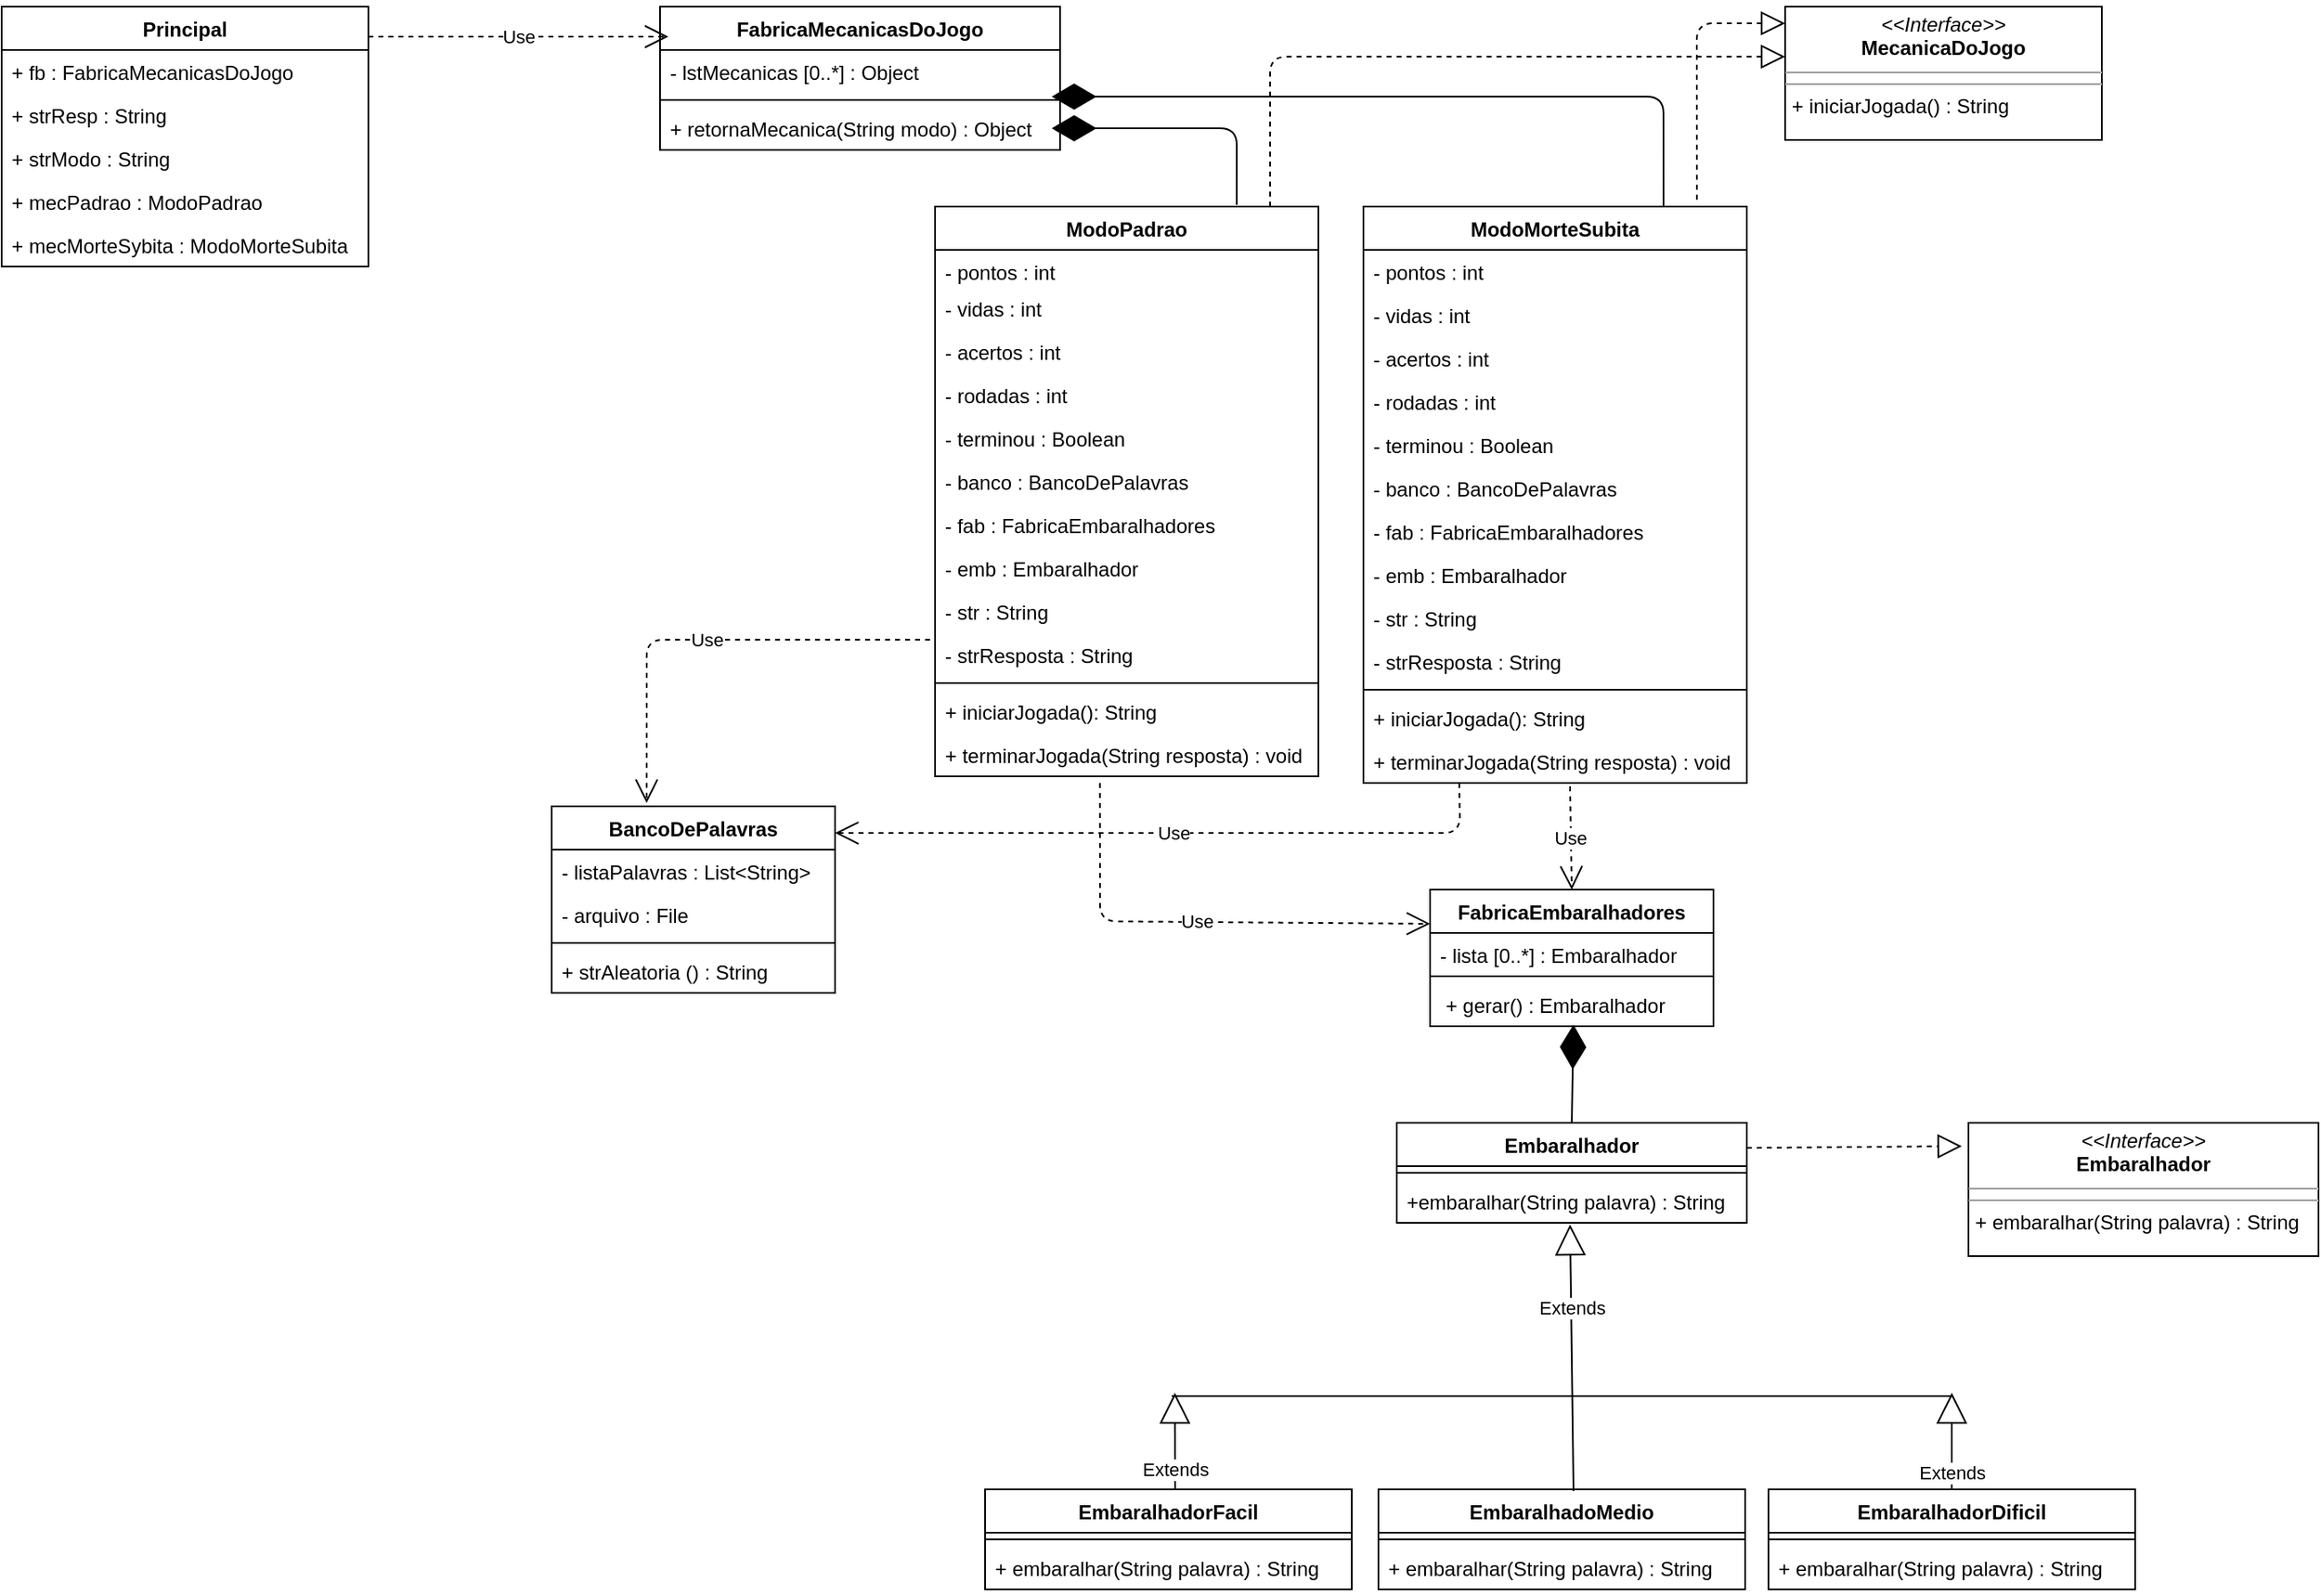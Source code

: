 <mxfile version="15.0.3" type="device"><diagram id="BS7Dee2ZAR5WJBkW4xqt" name="Page-1"><mxGraphModel dx="1469" dy="624" grid="1" gridSize="10" guides="1" tooltips="1" connect="1" arrows="1" fold="1" page="1" pageScale="1" pageWidth="827" pageHeight="1169" math="0" shadow="0"><root><mxCell id="0"/><mxCell id="1" parent="0"/><mxCell id="Mkby-IQesX6CLmzDmIkW-5" value="BancoDePalavras&#xA;" style="swimlane;fontStyle=1;align=center;verticalAlign=top;childLayout=stackLayout;horizontal=1;startSize=26;horizontalStack=0;resizeParent=1;resizeParentMax=0;resizeLast=0;collapsible=1;marginBottom=0;" parent="1" vertex="1"><mxGeometry x="550" y="560" width="170" height="112" as="geometry"/></mxCell><mxCell id="Mkby-IQesX6CLmzDmIkW-6" value="- listaPalavras : List&lt;String&gt;" style="text;strokeColor=none;fillColor=none;align=left;verticalAlign=top;spacingLeft=4;spacingRight=4;overflow=hidden;rotatable=0;points=[[0,0.5],[1,0.5]];portConstraint=eastwest;" parent="Mkby-IQesX6CLmzDmIkW-5" vertex="1"><mxGeometry y="26" width="170" height="26" as="geometry"/></mxCell><mxCell id="Mkby-IQesX6CLmzDmIkW-68" value="- arquivo : File&#xA;" style="text;strokeColor=none;fillColor=none;align=left;verticalAlign=top;spacingLeft=4;spacingRight=4;overflow=hidden;rotatable=0;points=[[0,0.5],[1,0.5]];portConstraint=eastwest;" parent="Mkby-IQesX6CLmzDmIkW-5" vertex="1"><mxGeometry y="52" width="170" height="26" as="geometry"/></mxCell><mxCell id="Mkby-IQesX6CLmzDmIkW-7" value="" style="line;strokeWidth=1;fillColor=none;align=left;verticalAlign=middle;spacingTop=-1;spacingLeft=3;spacingRight=3;rotatable=0;labelPosition=right;points=[];portConstraint=eastwest;" parent="Mkby-IQesX6CLmzDmIkW-5" vertex="1"><mxGeometry y="78" width="170" height="8" as="geometry"/></mxCell><mxCell id="Mkby-IQesX6CLmzDmIkW-8" value="+ strAleatoria () : String&#xA;" style="text;strokeColor=none;fillColor=none;align=left;verticalAlign=top;spacingLeft=4;spacingRight=4;overflow=hidden;rotatable=0;points=[[0,0.5],[1,0.5]];portConstraint=eastwest;" parent="Mkby-IQesX6CLmzDmIkW-5" vertex="1"><mxGeometry y="86" width="170" height="26" as="geometry"/></mxCell><mxCell id="Mkby-IQesX6CLmzDmIkW-33" value="FabricaEmbaralhadores" style="swimlane;fontStyle=1;align=center;verticalAlign=top;childLayout=stackLayout;horizontal=1;startSize=26;horizontalStack=0;resizeParent=1;resizeParentMax=0;resizeLast=0;collapsible=1;marginBottom=0;" parent="1" vertex="1"><mxGeometry x="1077" y="610" width="170" height="82" as="geometry"/></mxCell><mxCell id="Mkby-IQesX6CLmzDmIkW-34" value="- lista [0..*] : Embaralhador" style="text;strokeColor=none;fillColor=none;align=left;verticalAlign=top;spacingLeft=4;spacingRight=4;overflow=hidden;rotatable=0;points=[[0,0.5],[1,0.5]];portConstraint=eastwest;" parent="Mkby-IQesX6CLmzDmIkW-33" vertex="1"><mxGeometry y="26" width="170" height="22" as="geometry"/></mxCell><mxCell id="Mkby-IQesX6CLmzDmIkW-35" value="" style="line;strokeWidth=1;fillColor=none;align=left;verticalAlign=middle;spacingTop=-1;spacingLeft=3;spacingRight=3;rotatable=0;labelPosition=right;points=[];portConstraint=eastwest;" parent="Mkby-IQesX6CLmzDmIkW-33" vertex="1"><mxGeometry y="48" width="170" height="8" as="geometry"/></mxCell><mxCell id="Mkby-IQesX6CLmzDmIkW-36" value=" + gerar() : Embaralhador" style="text;strokeColor=none;fillColor=none;align=left;verticalAlign=top;spacingLeft=4;spacingRight=4;overflow=hidden;rotatable=0;points=[[0,0.5],[1,0.5]];portConstraint=eastwest;" parent="Mkby-IQesX6CLmzDmIkW-33" vertex="1"><mxGeometry y="56" width="170" height="26" as="geometry"/></mxCell><mxCell id="Mkby-IQesX6CLmzDmIkW-37" value="FabricaMecanicasDoJogo" style="swimlane;fontStyle=1;align=center;verticalAlign=top;childLayout=stackLayout;horizontal=1;startSize=26;horizontalStack=0;resizeParent=1;resizeParentMax=0;resizeLast=0;collapsible=1;marginBottom=0;" parent="1" vertex="1"><mxGeometry x="615" y="80" width="240" height="86" as="geometry"/></mxCell><mxCell id="Mkby-IQesX6CLmzDmIkW-38" value="- lstMecanicas [0..*] : Object" style="text;strokeColor=none;fillColor=none;align=left;verticalAlign=top;spacingLeft=4;spacingRight=4;overflow=hidden;rotatable=0;points=[[0,0.5],[1,0.5]];portConstraint=eastwest;" parent="Mkby-IQesX6CLmzDmIkW-37" vertex="1"><mxGeometry y="26" width="240" height="26" as="geometry"/></mxCell><mxCell id="Mkby-IQesX6CLmzDmIkW-39" value="" style="line;strokeWidth=1;fillColor=none;align=left;verticalAlign=middle;spacingTop=-1;spacingLeft=3;spacingRight=3;rotatable=0;labelPosition=right;points=[];portConstraint=eastwest;" parent="Mkby-IQesX6CLmzDmIkW-37" vertex="1"><mxGeometry y="52" width="240" height="8" as="geometry"/></mxCell><mxCell id="Mkby-IQesX6CLmzDmIkW-40" value="+ retornaMecanica(String modo) : Object" style="text;strokeColor=none;fillColor=none;align=left;verticalAlign=top;spacingLeft=4;spacingRight=4;overflow=hidden;rotatable=0;points=[[0,0.5],[1,0.5]];portConstraint=eastwest;" parent="Mkby-IQesX6CLmzDmIkW-37" vertex="1"><mxGeometry y="60" width="240" height="26" as="geometry"/></mxCell><mxCell id="Mkby-IQesX6CLmzDmIkW-41" value="ModoPadrao&#xA;" style="swimlane;fontStyle=1;align=center;verticalAlign=top;childLayout=stackLayout;horizontal=1;startSize=26;horizontalStack=0;resizeParent=1;resizeParentMax=0;resizeLast=0;collapsible=1;marginBottom=0;" parent="1" vertex="1"><mxGeometry x="780" y="200" width="230" height="342" as="geometry"/></mxCell><mxCell id="Mkby-IQesX6CLmzDmIkW-69" value="- pontos : int" style="text;strokeColor=none;fillColor=none;align=left;verticalAlign=top;spacingLeft=4;spacingRight=4;overflow=hidden;rotatable=0;points=[[0,0.5],[1,0.5]];portConstraint=eastwest;" parent="Mkby-IQesX6CLmzDmIkW-41" vertex="1"><mxGeometry y="26" width="230" height="22" as="geometry"/></mxCell><mxCell id="Mkby-IQesX6CLmzDmIkW-71" value="- vidas : int" style="text;strokeColor=none;fillColor=none;align=left;verticalAlign=top;spacingLeft=4;spacingRight=4;overflow=hidden;rotatable=0;points=[[0,0.5],[1,0.5]];portConstraint=eastwest;" parent="Mkby-IQesX6CLmzDmIkW-41" vertex="1"><mxGeometry y="48" width="230" height="26" as="geometry"/></mxCell><mxCell id="Mkby-IQesX6CLmzDmIkW-73" value="- acertos : int" style="text;strokeColor=none;fillColor=none;align=left;verticalAlign=top;spacingLeft=4;spacingRight=4;overflow=hidden;rotatable=0;points=[[0,0.5],[1,0.5]];portConstraint=eastwest;" parent="Mkby-IQesX6CLmzDmIkW-41" vertex="1"><mxGeometry y="74" width="230" height="26" as="geometry"/></mxCell><mxCell id="Mkby-IQesX6CLmzDmIkW-42" value="- rodadas : int" style="text;strokeColor=none;fillColor=none;align=left;verticalAlign=top;spacingLeft=4;spacingRight=4;overflow=hidden;rotatable=0;points=[[0,0.5],[1,0.5]];portConstraint=eastwest;" parent="Mkby-IQesX6CLmzDmIkW-41" vertex="1"><mxGeometry y="100" width="230" height="26" as="geometry"/></mxCell><mxCell id="Mkby-IQesX6CLmzDmIkW-75" value="- terminou : Boolean" style="text;strokeColor=none;fillColor=none;align=left;verticalAlign=top;spacingLeft=4;spacingRight=4;overflow=hidden;rotatable=0;points=[[0,0.5],[1,0.5]];portConstraint=eastwest;" parent="Mkby-IQesX6CLmzDmIkW-41" vertex="1"><mxGeometry y="126" width="230" height="26" as="geometry"/></mxCell><mxCell id="Mkby-IQesX6CLmzDmIkW-77" value="- banco : BancoDePalavras" style="text;strokeColor=none;fillColor=none;align=left;verticalAlign=top;spacingLeft=4;spacingRight=4;overflow=hidden;rotatable=0;points=[[0,0.5],[1,0.5]];portConstraint=eastwest;" parent="Mkby-IQesX6CLmzDmIkW-41" vertex="1"><mxGeometry y="152" width="230" height="26" as="geometry"/></mxCell><mxCell id="Mkby-IQesX6CLmzDmIkW-85" value="- fab : FabricaEmbaralhadores" style="text;strokeColor=none;fillColor=none;align=left;verticalAlign=top;spacingLeft=4;spacingRight=4;overflow=hidden;rotatable=0;points=[[0,0.5],[1,0.5]];portConstraint=eastwest;" parent="Mkby-IQesX6CLmzDmIkW-41" vertex="1"><mxGeometry y="178" width="230" height="26" as="geometry"/></mxCell><mxCell id="Mkby-IQesX6CLmzDmIkW-81" value="- emb : Embaralhador" style="text;strokeColor=none;fillColor=none;align=left;verticalAlign=top;spacingLeft=4;spacingRight=4;overflow=hidden;rotatable=0;points=[[0,0.5],[1,0.5]];portConstraint=eastwest;" parent="Mkby-IQesX6CLmzDmIkW-41" vertex="1"><mxGeometry y="204" width="230" height="26" as="geometry"/></mxCell><mxCell id="Mkby-IQesX6CLmzDmIkW-79" value="- str : String" style="text;strokeColor=none;fillColor=none;align=left;verticalAlign=top;spacingLeft=4;spacingRight=4;overflow=hidden;rotatable=0;points=[[0,0.5],[1,0.5]];portConstraint=eastwest;" parent="Mkby-IQesX6CLmzDmIkW-41" vertex="1"><mxGeometry y="230" width="230" height="26" as="geometry"/></mxCell><mxCell id="Mkby-IQesX6CLmzDmIkW-84" value="- strResposta : String" style="text;strokeColor=none;fillColor=none;align=left;verticalAlign=top;spacingLeft=4;spacingRight=4;overflow=hidden;rotatable=0;points=[[0,0.5],[1,0.5]];portConstraint=eastwest;" parent="Mkby-IQesX6CLmzDmIkW-41" vertex="1"><mxGeometry y="256" width="230" height="26" as="geometry"/></mxCell><mxCell id="Mkby-IQesX6CLmzDmIkW-43" value="" style="line;strokeWidth=1;fillColor=none;align=left;verticalAlign=middle;spacingTop=-1;spacingLeft=3;spacingRight=3;rotatable=0;labelPosition=right;points=[];portConstraint=eastwest;" parent="Mkby-IQesX6CLmzDmIkW-41" vertex="1"><mxGeometry y="282" width="230" height="8" as="geometry"/></mxCell><mxCell id="Mkby-IQesX6CLmzDmIkW-44" value="+ iniciarJogada(): String" style="text;strokeColor=none;fillColor=none;align=left;verticalAlign=top;spacingLeft=4;spacingRight=4;overflow=hidden;rotatable=0;points=[[0,0.5],[1,0.5]];portConstraint=eastwest;" parent="Mkby-IQesX6CLmzDmIkW-41" vertex="1"><mxGeometry y="290" width="230" height="26" as="geometry"/></mxCell><mxCell id="Mkby-IQesX6CLmzDmIkW-103" value="+ terminarJogada(String resposta) : void" style="text;strokeColor=none;fillColor=none;align=left;verticalAlign=top;spacingLeft=4;spacingRight=4;overflow=hidden;rotatable=0;points=[[0,0.5],[1,0.5]];portConstraint=eastwest;" parent="Mkby-IQesX6CLmzDmIkW-41" vertex="1"><mxGeometry y="316" width="230" height="26" as="geometry"/></mxCell><mxCell id="Mkby-IQesX6CLmzDmIkW-104" value="ModoMorteSubita" style="swimlane;fontStyle=1;align=center;verticalAlign=top;childLayout=stackLayout;horizontal=1;startSize=26;horizontalStack=0;resizeParent=1;resizeParentMax=0;resizeLast=0;collapsible=1;marginBottom=0;" parent="1" vertex="1"><mxGeometry x="1037" y="200" width="230" height="346" as="geometry"/></mxCell><mxCell id="Mkby-IQesX6CLmzDmIkW-105" value="- pontos : int" style="text;strokeColor=none;fillColor=none;align=left;verticalAlign=top;spacingLeft=4;spacingRight=4;overflow=hidden;rotatable=0;points=[[0,0.5],[1,0.5]];portConstraint=eastwest;" parent="Mkby-IQesX6CLmzDmIkW-104" vertex="1"><mxGeometry y="26" width="230" height="26" as="geometry"/></mxCell><mxCell id="Mkby-IQesX6CLmzDmIkW-106" value="- vidas : int" style="text;strokeColor=none;fillColor=none;align=left;verticalAlign=top;spacingLeft=4;spacingRight=4;overflow=hidden;rotatable=0;points=[[0,0.5],[1,0.5]];portConstraint=eastwest;" parent="Mkby-IQesX6CLmzDmIkW-104" vertex="1"><mxGeometry y="52" width="230" height="26" as="geometry"/></mxCell><mxCell id="Mkby-IQesX6CLmzDmIkW-107" value="- acertos : int" style="text;strokeColor=none;fillColor=none;align=left;verticalAlign=top;spacingLeft=4;spacingRight=4;overflow=hidden;rotatable=0;points=[[0,0.5],[1,0.5]];portConstraint=eastwest;" parent="Mkby-IQesX6CLmzDmIkW-104" vertex="1"><mxGeometry y="78" width="230" height="26" as="geometry"/></mxCell><mxCell id="Mkby-IQesX6CLmzDmIkW-108" value="- rodadas : int" style="text;strokeColor=none;fillColor=none;align=left;verticalAlign=top;spacingLeft=4;spacingRight=4;overflow=hidden;rotatable=0;points=[[0,0.5],[1,0.5]];portConstraint=eastwest;" parent="Mkby-IQesX6CLmzDmIkW-104" vertex="1"><mxGeometry y="104" width="230" height="26" as="geometry"/></mxCell><mxCell id="Mkby-IQesX6CLmzDmIkW-109" value="- terminou : Boolean" style="text;strokeColor=none;fillColor=none;align=left;verticalAlign=top;spacingLeft=4;spacingRight=4;overflow=hidden;rotatable=0;points=[[0,0.5],[1,0.5]];portConstraint=eastwest;" parent="Mkby-IQesX6CLmzDmIkW-104" vertex="1"><mxGeometry y="130" width="230" height="26" as="geometry"/></mxCell><mxCell id="Mkby-IQesX6CLmzDmIkW-110" value="- banco : BancoDePalavras" style="text;strokeColor=none;fillColor=none;align=left;verticalAlign=top;spacingLeft=4;spacingRight=4;overflow=hidden;rotatable=0;points=[[0,0.5],[1,0.5]];portConstraint=eastwest;" parent="Mkby-IQesX6CLmzDmIkW-104" vertex="1"><mxGeometry y="156" width="230" height="26" as="geometry"/></mxCell><mxCell id="Mkby-IQesX6CLmzDmIkW-111" value="- fab : FabricaEmbaralhadores" style="text;strokeColor=none;fillColor=none;align=left;verticalAlign=top;spacingLeft=4;spacingRight=4;overflow=hidden;rotatable=0;points=[[0,0.5],[1,0.5]];portConstraint=eastwest;" parent="Mkby-IQesX6CLmzDmIkW-104" vertex="1"><mxGeometry y="182" width="230" height="26" as="geometry"/></mxCell><mxCell id="Mkby-IQesX6CLmzDmIkW-112" value="- emb : Embaralhador" style="text;strokeColor=none;fillColor=none;align=left;verticalAlign=top;spacingLeft=4;spacingRight=4;overflow=hidden;rotatable=0;points=[[0,0.5],[1,0.5]];portConstraint=eastwest;" parent="Mkby-IQesX6CLmzDmIkW-104" vertex="1"><mxGeometry y="208" width="230" height="26" as="geometry"/></mxCell><mxCell id="Mkby-IQesX6CLmzDmIkW-113" value="- str : String" style="text;strokeColor=none;fillColor=none;align=left;verticalAlign=top;spacingLeft=4;spacingRight=4;overflow=hidden;rotatable=0;points=[[0,0.5],[1,0.5]];portConstraint=eastwest;" parent="Mkby-IQesX6CLmzDmIkW-104" vertex="1"><mxGeometry y="234" width="230" height="26" as="geometry"/></mxCell><mxCell id="Mkby-IQesX6CLmzDmIkW-114" value="- strResposta : String" style="text;strokeColor=none;fillColor=none;align=left;verticalAlign=top;spacingLeft=4;spacingRight=4;overflow=hidden;rotatable=0;points=[[0,0.5],[1,0.5]];portConstraint=eastwest;" parent="Mkby-IQesX6CLmzDmIkW-104" vertex="1"><mxGeometry y="260" width="230" height="26" as="geometry"/></mxCell><mxCell id="Mkby-IQesX6CLmzDmIkW-115" value="" style="line;strokeWidth=1;fillColor=none;align=left;verticalAlign=middle;spacingTop=-1;spacingLeft=3;spacingRight=3;rotatable=0;labelPosition=right;points=[];portConstraint=eastwest;" parent="Mkby-IQesX6CLmzDmIkW-104" vertex="1"><mxGeometry y="286" width="230" height="8" as="geometry"/></mxCell><mxCell id="Mkby-IQesX6CLmzDmIkW-116" value="+ iniciarJogada(): String" style="text;strokeColor=none;fillColor=none;align=left;verticalAlign=top;spacingLeft=4;spacingRight=4;overflow=hidden;rotatable=0;points=[[0,0.5],[1,0.5]];portConstraint=eastwest;" parent="Mkby-IQesX6CLmzDmIkW-104" vertex="1"><mxGeometry y="294" width="230" height="26" as="geometry"/></mxCell><mxCell id="Mkby-IQesX6CLmzDmIkW-117" value="+ terminarJogada(String resposta) : void" style="text;strokeColor=none;fillColor=none;align=left;verticalAlign=top;spacingLeft=4;spacingRight=4;overflow=hidden;rotatable=0;points=[[0,0.5],[1,0.5]];portConstraint=eastwest;" parent="Mkby-IQesX6CLmzDmIkW-104" vertex="1"><mxGeometry y="320" width="230" height="26" as="geometry"/></mxCell><mxCell id="Mkby-IQesX6CLmzDmIkW-132" value="" style="text;strokeColor=none;fillColor=none;align=left;verticalAlign=middle;spacingTop=-1;spacingLeft=4;spacingRight=4;rotatable=0;labelPosition=right;points=[];portConstraint=eastwest;" parent="1" vertex="1"><mxGeometry x="700" y="720" width="110" height="14" as="geometry"/></mxCell><mxCell id="Mkby-IQesX6CLmzDmIkW-140" value="&lt;p style=&quot;margin: 0px ; margin-top: 4px ; text-align: center&quot;&gt;&lt;i&gt;&amp;lt;&amp;lt;Interface&amp;gt;&amp;gt;&lt;/i&gt;&lt;br&gt;&lt;b&gt;MecanicaDoJogo&lt;/b&gt;&lt;/p&gt;&lt;hr size=&quot;1&quot;&gt;&lt;hr size=&quot;1&quot;&gt;&lt;p style=&quot;margin: 0px ; margin-left: 4px&quot;&gt;+ iniciarJogada() : String&lt;br&gt;&lt;/p&gt;" style="verticalAlign=top;align=left;overflow=fill;fontSize=12;fontFamily=Helvetica;html=1;" parent="1" vertex="1"><mxGeometry x="1290" y="80" width="190" height="80" as="geometry"/></mxCell><mxCell id="Mkby-IQesX6CLmzDmIkW-156" value="" style="endArrow=diamondThin;endFill=1;endSize=24;html=1;exitX=0.783;exitY=0;exitDx=0;exitDy=0;exitPerimeter=0;entryX=0.979;entryY=0.25;entryDx=0;entryDy=0;entryPerimeter=0;" parent="1" source="Mkby-IQesX6CLmzDmIkW-104" target="Mkby-IQesX6CLmzDmIkW-39" edge="1"><mxGeometry width="160" relative="1" as="geometry"><mxPoint x="880" y="200" as="sourcePoint"/><mxPoint x="860" y="134" as="targetPoint"/><Array as="points"><mxPoint x="1217" y="134"/><mxPoint x="930" y="134"/></Array></mxGeometry></mxCell><mxCell id="QmUqPmA-fQw_OC9HTxL1-8" value="Principal" style="swimlane;fontStyle=1;childLayout=stackLayout;horizontal=1;startSize=26;fillColor=none;horizontalStack=0;resizeParent=1;resizeParentMax=0;resizeLast=0;collapsible=1;marginBottom=0;" vertex="1" parent="1"><mxGeometry x="220" y="80" width="220" height="156" as="geometry"/></mxCell><mxCell id="QmUqPmA-fQw_OC9HTxL1-9" value="+ fb : FabricaMecanicasDoJogo" style="text;strokeColor=none;fillColor=none;align=left;verticalAlign=top;spacingLeft=4;spacingRight=4;overflow=hidden;rotatable=0;points=[[0,0.5],[1,0.5]];portConstraint=eastwest;" vertex="1" parent="QmUqPmA-fQw_OC9HTxL1-8"><mxGeometry y="26" width="220" height="26" as="geometry"/></mxCell><mxCell id="QmUqPmA-fQw_OC9HTxL1-10" value="+ strResp : String" style="text;strokeColor=none;fillColor=none;align=left;verticalAlign=top;spacingLeft=4;spacingRight=4;overflow=hidden;rotatable=0;points=[[0,0.5],[1,0.5]];portConstraint=eastwest;" vertex="1" parent="QmUqPmA-fQw_OC9HTxL1-8"><mxGeometry y="52" width="220" height="26" as="geometry"/></mxCell><mxCell id="QmUqPmA-fQw_OC9HTxL1-11" value="+ strModo : String" style="text;strokeColor=none;fillColor=none;align=left;verticalAlign=top;spacingLeft=4;spacingRight=4;overflow=hidden;rotatable=0;points=[[0,0.5],[1,0.5]];portConstraint=eastwest;" vertex="1" parent="QmUqPmA-fQw_OC9HTxL1-8"><mxGeometry y="78" width="220" height="26" as="geometry"/></mxCell><mxCell id="QmUqPmA-fQw_OC9HTxL1-12" value="+ mecPadrao : ModoPadrao" style="text;strokeColor=none;fillColor=none;align=left;verticalAlign=top;spacingLeft=4;spacingRight=4;overflow=hidden;rotatable=0;points=[[0,0.5],[1,0.5]];portConstraint=eastwest;" vertex="1" parent="QmUqPmA-fQw_OC9HTxL1-8"><mxGeometry y="104" width="220" height="26" as="geometry"/></mxCell><mxCell id="QmUqPmA-fQw_OC9HTxL1-13" value="+ mecMorteSybita : ModoMorteSubita " style="text;strokeColor=none;fillColor=none;align=left;verticalAlign=top;spacingLeft=4;spacingRight=4;overflow=hidden;rotatable=0;points=[[0,0.5],[1,0.5]];portConstraint=eastwest;" vertex="1" parent="QmUqPmA-fQw_OC9HTxL1-8"><mxGeometry y="130" width="220" height="26" as="geometry"/></mxCell><mxCell id="QmUqPmA-fQw_OC9HTxL1-22" value="Use" style="endArrow=open;endSize=12;dashed=1;html=1;exitX=1;exitY=0.115;exitDx=0;exitDy=0;exitPerimeter=0;" edge="1" parent="1" source="QmUqPmA-fQw_OC9HTxL1-8"><mxGeometry width="160" relative="1" as="geometry"><mxPoint x="370" y="270" as="sourcePoint"/><mxPoint x="620" y="98" as="targetPoint"/></mxGeometry></mxCell><mxCell id="QmUqPmA-fQw_OC9HTxL1-23" value="" style="endArrow=diamondThin;endFill=1;endSize=24;html=1;exitX=0.787;exitY=-0.003;exitDx=0;exitDy=0;exitPerimeter=0;entryX=0.979;entryY=0.5;entryDx=0;entryDy=0;entryPerimeter=0;" edge="1" parent="1" source="Mkby-IQesX6CLmzDmIkW-41" target="Mkby-IQesX6CLmzDmIkW-40"><mxGeometry width="160" relative="1" as="geometry"><mxPoint x="840" y="260" as="sourcePoint"/><mxPoint x="840" y="170" as="targetPoint"/><Array as="points"><mxPoint x="961" y="153"/></Array></mxGeometry></mxCell><mxCell id="QmUqPmA-fQw_OC9HTxL1-24" value="" style="endArrow=block;dashed=1;endFill=0;endSize=12;html=1;exitX=0.87;exitY=-0.012;exitDx=0;exitDy=0;exitPerimeter=0;" edge="1" parent="1" source="Mkby-IQesX6CLmzDmIkW-104"><mxGeometry width="160" relative="1" as="geometry"><mxPoint x="860" y="230" as="sourcePoint"/><mxPoint x="1290" y="90" as="targetPoint"/><Array as="points"><mxPoint x="1237" y="90"/></Array></mxGeometry></mxCell><mxCell id="QmUqPmA-fQw_OC9HTxL1-25" value="" style="endArrow=block;dashed=1;endFill=0;endSize=12;html=1;entryX=0;entryY=0.375;entryDx=0;entryDy=0;entryPerimeter=0;exitX=0.874;exitY=0;exitDx=0;exitDy=0;exitPerimeter=0;" edge="1" parent="1" source="Mkby-IQesX6CLmzDmIkW-41" target="Mkby-IQesX6CLmzDmIkW-140"><mxGeometry width="160" relative="1" as="geometry"><mxPoint x="860" y="440" as="sourcePoint"/><mxPoint x="1020" y="440" as="targetPoint"/><Array as="points"><mxPoint x="981" y="110"/></Array></mxGeometry></mxCell><mxCell id="Mkby-IQesX6CLmzDmIkW-29" value="EmbaralhadorFacil&#xA;&#xA;&#xA;" style="swimlane;fontStyle=1;align=center;verticalAlign=top;childLayout=stackLayout;horizontal=1;startSize=26;horizontalStack=0;resizeParent=1;resizeParentMax=0;resizeLast=0;collapsible=1;marginBottom=0;" parent="1" vertex="1"><mxGeometry x="810" y="970" width="220" height="60" as="geometry"/></mxCell><mxCell id="Mkby-IQesX6CLmzDmIkW-31" value="" style="line;strokeWidth=1;fillColor=none;align=left;verticalAlign=middle;spacingTop=-1;spacingLeft=3;spacingRight=3;rotatable=0;labelPosition=right;points=[];portConstraint=eastwest;" parent="Mkby-IQesX6CLmzDmIkW-29" vertex="1"><mxGeometry y="26" width="220" height="8" as="geometry"/></mxCell><mxCell id="Mkby-IQesX6CLmzDmIkW-32" value="+ embaralhar(String palavra) : String" style="text;strokeColor=none;fillColor=none;align=left;verticalAlign=top;spacingLeft=4;spacingRight=4;overflow=hidden;rotatable=0;points=[[0,0.5],[1,0.5]];portConstraint=eastwest;" parent="Mkby-IQesX6CLmzDmIkW-29" vertex="1"><mxGeometry y="34" width="220" height="26" as="geometry"/></mxCell><mxCell id="Mkby-IQesX6CLmzDmIkW-56" value="Embaralhador&#xA;" style="swimlane;fontStyle=1;align=center;verticalAlign=top;childLayout=stackLayout;horizontal=1;startSize=26;horizontalStack=0;resizeParent=1;resizeParentMax=0;resizeLast=0;collapsible=1;marginBottom=0;" parent="1" vertex="1"><mxGeometry x="1057" y="750" width="210" height="60" as="geometry"/></mxCell><mxCell id="Mkby-IQesX6CLmzDmIkW-58" value="" style="line;strokeWidth=1;fillColor=none;align=left;verticalAlign=middle;spacingTop=-1;spacingLeft=3;spacingRight=3;rotatable=0;labelPosition=right;points=[];portConstraint=eastwest;" parent="Mkby-IQesX6CLmzDmIkW-56" vertex="1"><mxGeometry y="26" width="210" height="8" as="geometry"/></mxCell><mxCell id="Mkby-IQesX6CLmzDmIkW-59" value="+embaralhar(String palavra) : String" style="text;strokeColor=none;fillColor=none;align=left;verticalAlign=top;spacingLeft=4;spacingRight=4;overflow=hidden;rotatable=0;points=[[0,0.5],[1,0.5]];portConstraint=eastwest;" parent="Mkby-IQesX6CLmzDmIkW-56" vertex="1"><mxGeometry y="34" width="210" height="26" as="geometry"/></mxCell><mxCell id="Mkby-IQesX6CLmzDmIkW-118" value="EmbaralhadoMedio&#xA;" style="swimlane;fontStyle=1;align=center;verticalAlign=top;childLayout=stackLayout;horizontal=1;startSize=26;horizontalStack=0;resizeParent=1;resizeParentMax=0;resizeLast=0;collapsible=1;marginBottom=0;" parent="1" vertex="1"><mxGeometry x="1046" y="970" width="220" height="60" as="geometry"/></mxCell><mxCell id="Mkby-IQesX6CLmzDmIkW-119" value="" style="line;strokeWidth=1;fillColor=none;align=left;verticalAlign=middle;spacingTop=-1;spacingLeft=3;spacingRight=3;rotatable=0;labelPosition=right;points=[];portConstraint=eastwest;" parent="Mkby-IQesX6CLmzDmIkW-118" vertex="1"><mxGeometry y="26" width="220" height="8" as="geometry"/></mxCell><mxCell id="Mkby-IQesX6CLmzDmIkW-120" value="+ embaralhar(String palavra) : String" style="text;strokeColor=none;fillColor=none;align=left;verticalAlign=top;spacingLeft=4;spacingRight=4;overflow=hidden;rotatable=0;points=[[0,0.5],[1,0.5]];portConstraint=eastwest;" parent="Mkby-IQesX6CLmzDmIkW-118" vertex="1"><mxGeometry y="34" width="220" height="26" as="geometry"/></mxCell><mxCell id="Mkby-IQesX6CLmzDmIkW-121" value="EmbaralhadorDificil" style="swimlane;fontStyle=1;align=center;verticalAlign=top;childLayout=stackLayout;horizontal=1;startSize=26;horizontalStack=0;resizeParent=1;resizeParentMax=0;resizeLast=0;collapsible=1;marginBottom=0;" parent="1" vertex="1"><mxGeometry x="1280" y="970" width="220" height="60" as="geometry"/></mxCell><mxCell id="Mkby-IQesX6CLmzDmIkW-122" value="" style="line;strokeWidth=1;fillColor=none;align=left;verticalAlign=middle;spacingTop=-1;spacingLeft=3;spacingRight=3;rotatable=0;labelPosition=right;points=[];portConstraint=eastwest;" parent="Mkby-IQesX6CLmzDmIkW-121" vertex="1"><mxGeometry y="26" width="220" height="8" as="geometry"/></mxCell><mxCell id="Mkby-IQesX6CLmzDmIkW-123" value="+ embaralhar(String palavra) : String" style="text;strokeColor=none;fillColor=none;align=left;verticalAlign=top;spacingLeft=4;spacingRight=4;overflow=hidden;rotatable=0;points=[[0,0.5],[1,0.5]];portConstraint=eastwest;" parent="Mkby-IQesX6CLmzDmIkW-121" vertex="1"><mxGeometry y="34" width="220" height="26" as="geometry"/></mxCell><mxCell id="Mkby-IQesX6CLmzDmIkW-141" value="&lt;p style=&quot;margin: 0px ; margin-top: 4px ; text-align: center&quot;&gt;&lt;i&gt;&amp;lt;&amp;lt;Interface&amp;gt;&amp;gt;&lt;/i&gt;&lt;br&gt;&lt;b&gt;Embaralhador&lt;/b&gt;&lt;br&gt;&lt;/p&gt;&lt;hr size=&quot;1&quot;&gt;&lt;hr size=&quot;1&quot;&gt;&lt;p style=&quot;margin: 0px ; margin-left: 4px&quot;&gt;+ embaralhar(String palavra) : String&lt;br&gt;&lt;/p&gt;" style="verticalAlign=top;align=left;overflow=fill;fontSize=12;fontFamily=Helvetica;html=1;" parent="1" vertex="1"><mxGeometry x="1400" y="750" width="210" height="80" as="geometry"/></mxCell><mxCell id="Mkby-IQesX6CLmzDmIkW-160" value="" style="endArrow=diamondThin;endFill=1;endSize=24;html=1;entryX=0.506;entryY=0.962;entryDx=0;entryDy=0;entryPerimeter=0;exitX=0.5;exitY=0;exitDx=0;exitDy=0;" parent="1" source="Mkby-IQesX6CLmzDmIkW-56" target="Mkby-IQesX6CLmzDmIkW-36" edge="1"><mxGeometry width="160" relative="1" as="geometry"><mxPoint x="1080" y="884" as="sourcePoint"/><mxPoint x="1240" y="884" as="targetPoint"/></mxGeometry></mxCell><mxCell id="QmUqPmA-fQw_OC9HTxL1-14" value="" style="line;strokeWidth=1;fillColor=none;align=left;verticalAlign=middle;spacingTop=-1;spacingLeft=3;spacingRight=3;rotatable=0;labelPosition=right;points=[];portConstraint=eastwest;" vertex="1" parent="1"><mxGeometry x="922" y="910" width="468" height="8" as="geometry"/></mxCell><mxCell id="QmUqPmA-fQw_OC9HTxL1-17" value="Extends" style="endArrow=block;endSize=16;endFill=0;html=1;entryX=0.495;entryY=1.038;entryDx=0;entryDy=0;entryPerimeter=0;exitX=0.532;exitY=0.017;exitDx=0;exitDy=0;exitPerimeter=0;" edge="1" parent="1" source="Mkby-IQesX6CLmzDmIkW-118" target="Mkby-IQesX6CLmzDmIkW-59"><mxGeometry x="0.376" width="160" relative="1" as="geometry"><mxPoint x="1161" y="956" as="sourcePoint"/><mxPoint x="1310" y="1074" as="targetPoint"/><Array as="points"/><mxPoint as="offset"/></mxGeometry></mxCell><mxCell id="QmUqPmA-fQw_OC9HTxL1-19" value="Extends" style="endArrow=block;endSize=16;endFill=0;html=1;entryX=1;entryY=0.25;entryDx=0;entryDy=0;entryPerimeter=0;exitX=0.5;exitY=0;exitDx=0;exitDy=0;" edge="1" parent="1" source="Mkby-IQesX6CLmzDmIkW-121" target="QmUqPmA-fQw_OC9HTxL1-14"><mxGeometry x="-0.655" width="160" relative="1" as="geometry"><mxPoint x="1392" y="940" as="sourcePoint"/><mxPoint x="1393" y="1034" as="targetPoint"/><mxPoint as="offset"/></mxGeometry></mxCell><mxCell id="QmUqPmA-fQw_OC9HTxL1-21" value="Extends" style="endArrow=block;endSize=16;endFill=0;html=1;entryX=0.004;entryY=0.25;entryDx=0;entryDy=0;entryPerimeter=0;" edge="1" parent="1" target="QmUqPmA-fQw_OC9HTxL1-14"><mxGeometry x="-0.583" width="160" relative="1" as="geometry"><mxPoint x="924" y="970" as="sourcePoint"/><mxPoint x="1310" y="1074" as="targetPoint"/><mxPoint as="offset"/></mxGeometry></mxCell><mxCell id="QmUqPmA-fQw_OC9HTxL1-26" value="Use" style="endArrow=open;endSize=12;dashed=1;html=1;entryX=0.5;entryY=0;entryDx=0;entryDy=0;exitX=0.539;exitY=1.077;exitDx=0;exitDy=0;exitPerimeter=0;" edge="1" parent="1" source="Mkby-IQesX6CLmzDmIkW-117" target="Mkby-IQesX6CLmzDmIkW-33"><mxGeometry width="160" relative="1" as="geometry"><mxPoint x="1160" y="620" as="sourcePoint"/><mxPoint x="1160" y="710" as="targetPoint"/></mxGeometry></mxCell><mxCell id="QmUqPmA-fQw_OC9HTxL1-31" value="Use" style="endArrow=open;endSize=12;dashed=1;html=1;exitX=-0.013;exitY=0.154;exitDx=0;exitDy=0;exitPerimeter=0;entryX=0.335;entryY=-0.018;entryDx=0;entryDy=0;entryPerimeter=0;" edge="1" parent="1" source="Mkby-IQesX6CLmzDmIkW-84" target="Mkby-IQesX6CLmzDmIkW-5"><mxGeometry width="160" relative="1" as="geometry"><mxPoint x="800" y="520" as="sourcePoint"/><mxPoint x="630" y="520" as="targetPoint"/><Array as="points"><mxPoint x="607" y="460"/></Array></mxGeometry></mxCell><mxCell id="QmUqPmA-fQw_OC9HTxL1-32" value="Use" style="endArrow=open;endSize=12;dashed=1;html=1;exitX=0.25;exitY=1;exitDx=0;exitDy=0;entryX=1;entryY=0.143;entryDx=0;entryDy=0;entryPerimeter=0;" edge="1" parent="1" source="Mkby-IQesX6CLmzDmIkW-104" target="Mkby-IQesX6CLmzDmIkW-5"><mxGeometry width="160" relative="1" as="geometry"><mxPoint x="800" y="520" as="sourcePoint"/><mxPoint x="960" y="520" as="targetPoint"/><Array as="points"><mxPoint x="1095" y="576"/></Array></mxGeometry></mxCell><mxCell id="QmUqPmA-fQw_OC9HTxL1-33" value="Use" style="endArrow=open;endSize=12;dashed=1;html=1;exitX=0.43;exitY=1.154;exitDx=0;exitDy=0;exitPerimeter=0;entryX=0;entryY=0.25;entryDx=0;entryDy=0;" edge="1" parent="1" source="Mkby-IQesX6CLmzDmIkW-103" target="Mkby-IQesX6CLmzDmIkW-33"><mxGeometry width="160" relative="1" as="geometry"><mxPoint x="800" y="670" as="sourcePoint"/><mxPoint x="960" y="670" as="targetPoint"/><Array as="points"><mxPoint x="879" y="629"/></Array></mxGeometry></mxCell><mxCell id="QmUqPmA-fQw_OC9HTxL1-34" value="" style="endArrow=block;dashed=1;endFill=0;endSize=12;html=1;exitX=1;exitY=0.25;exitDx=0;exitDy=0;entryX=-0.019;entryY=0.175;entryDx=0;entryDy=0;entryPerimeter=0;" edge="1" parent="1" source="Mkby-IQesX6CLmzDmIkW-56" target="Mkby-IQesX6CLmzDmIkW-141"><mxGeometry width="160" relative="1" as="geometry"><mxPoint x="1240" y="970" as="sourcePoint"/><mxPoint x="1400" y="970" as="targetPoint"/></mxGeometry></mxCell></root></mxGraphModel></diagram></mxfile>